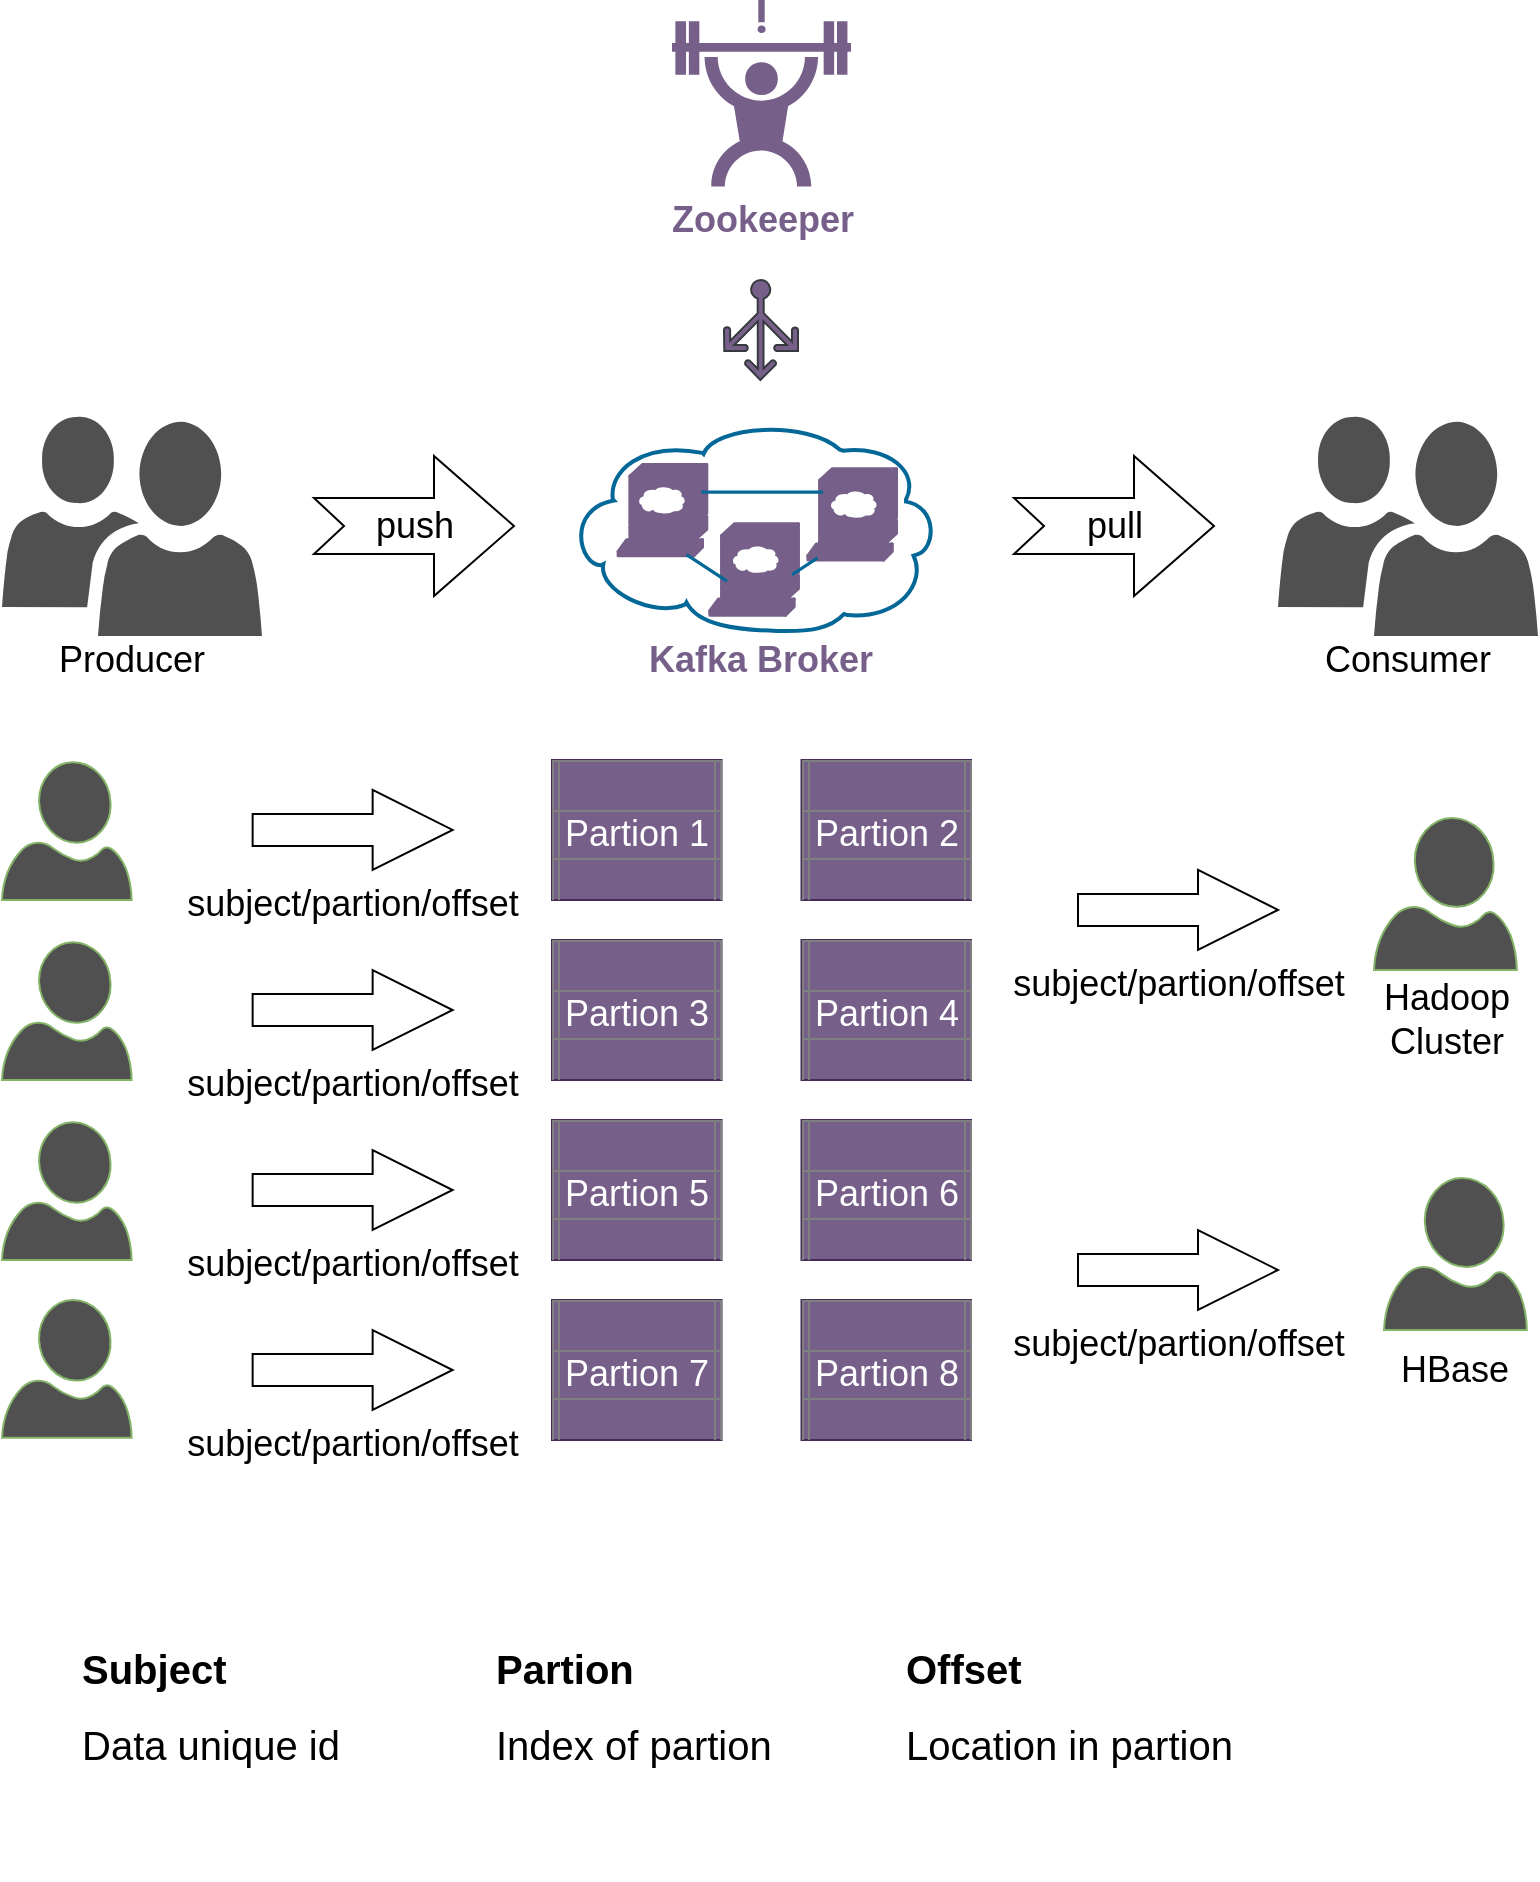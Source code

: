 <mxfile version="12.7.4" type="github">
  <diagram id="tnBvJNFLA8jh1FJiWvkt" name="Page-1">
    <mxGraphModel dx="1102" dy="533" grid="1" gridSize="10" guides="1" tooltips="1" connect="1" arrows="1" fold="1" page="1" pageScale="1" pageWidth="827" pageHeight="1169" math="0" shadow="0">
      <root>
        <mxCell id="0" />
        <mxCell id="1" parent="0" />
        <mxCell id="vn0pC_jQNNxU57VkF7Br-2" value="" style="shape=mxgraph.cisco.storage.web_cluster;html=1;dashed=0;fillColor=#76608A;strokeColor=#76608A;strokeWidth=2;verticalLabelPosition=bottom;verticalAlign=top;fontColor=#ffffff;" parent="1" vertex="1">
          <mxGeometry x="316" y="310" width="186" height="106" as="geometry" />
        </mxCell>
        <mxCell id="vn0pC_jQNNxU57VkF7Br-41" value="Producer" style="text;html=1;strokeColor=none;fillColor=none;align=center;verticalAlign=middle;whiteSpace=wrap;rounded=0;fontSize=18;" parent="1" vertex="1">
          <mxGeometry x="59" y="420" width="80" height="20" as="geometry" />
        </mxCell>
        <mxCell id="vn0pC_jQNNxU57VkF7Br-48" value="&lt;b&gt;&lt;font color=&quot;#76608a&quot;&gt;Kafka Broker&lt;/font&gt;&lt;/b&gt;" style="text;html=1;strokeColor=none;fillColor=none;align=center;verticalAlign=middle;whiteSpace=wrap;rounded=0;fontSize=18;" parent="1" vertex="1">
          <mxGeometry x="355.25" y="420" width="117" height="20" as="geometry" />
        </mxCell>
        <mxCell id="vn0pC_jQNNxU57VkF7Br-49" value="Consumer" style="text;html=1;strokeColor=none;fillColor=none;align=center;verticalAlign=middle;whiteSpace=wrap;rounded=0;fontSize=18;" parent="1" vertex="1">
          <mxGeometry x="697" y="420" width="80" height="20" as="geometry" />
        </mxCell>
        <mxCell id="vn0pC_jQNNxU57VkF7Br-51" value="push" style="html=1;shadow=0;dashed=0;align=center;verticalAlign=middle;shape=mxgraph.arrows2.arrow;dy=0.6;dx=40;notch=15;fontSize=18;" parent="1" vertex="1">
          <mxGeometry x="190" y="328" width="100" height="70" as="geometry" />
        </mxCell>
        <mxCell id="vn0pC_jQNNxU57VkF7Br-52" value="pull" style="html=1;shadow=0;dashed=0;align=center;verticalAlign=middle;shape=mxgraph.arrows2.arrow;dy=0.6;dx=40;notch=15;fontSize=18;" parent="1" vertex="1">
          <mxGeometry x="540" y="328" width="100" height="70" as="geometry" />
        </mxCell>
        <mxCell id="vn0pC_jQNNxU57VkF7Br-56" value="&lt;table border=&quot;1&quot; width=&quot;100%&quot; style=&quot;width: 100% ; height: 100% ; border-collapse: collapse&quot;&gt;&lt;tbody&gt;&lt;tr&gt;&lt;td align=&quot;center&quot;&gt;&lt;br&gt;&lt;/td&gt;&lt;td align=&quot;center&quot;&gt;&lt;br&gt;&lt;/td&gt;&lt;td align=&quot;center&quot;&gt;&lt;br&gt;&lt;/td&gt;&lt;/tr&gt;&lt;tr&gt;&lt;td align=&quot;center&quot;&gt;&lt;br&gt;&lt;/td&gt;&lt;td align=&quot;center&quot;&gt;Partion 1&lt;/td&gt;&lt;td align=&quot;center&quot;&gt;&lt;br&gt;&lt;/td&gt;&lt;/tr&gt;&lt;tr&gt;&lt;td align=&quot;center&quot;&gt;&lt;br&gt;&lt;/td&gt;&lt;td align=&quot;center&quot;&gt;&lt;br&gt;&lt;/td&gt;&lt;td align=&quot;center&quot;&gt;&lt;br&gt;&lt;/td&gt;&lt;/tr&gt;&lt;/tbody&gt;&lt;/table&gt;" style="text;html=1;strokeColor=#432D57;fillColor=#76608a;overflow=fill;fontSize=18;fontColor=#ffffff;" parent="1" vertex="1">
          <mxGeometry x="309" y="480" width="84.75" height="70" as="geometry" />
        </mxCell>
        <mxCell id="vn0pC_jQNNxU57VkF7Br-60" value="&lt;table border=&quot;1&quot; width=&quot;100%&quot; style=&quot;width: 100% ; height: 100% ; border-collapse: collapse&quot;&gt;&lt;tbody&gt;&lt;tr&gt;&lt;td align=&quot;center&quot;&gt;&lt;br&gt;&lt;/td&gt;&lt;td align=&quot;center&quot;&gt;&lt;br&gt;&lt;/td&gt;&lt;td align=&quot;center&quot;&gt;&lt;br&gt;&lt;/td&gt;&lt;/tr&gt;&lt;tr&gt;&lt;td align=&quot;center&quot;&gt;&lt;br&gt;&lt;/td&gt;&lt;td align=&quot;center&quot;&gt;Partion 3&lt;/td&gt;&lt;td align=&quot;center&quot;&gt;&lt;br&gt;&lt;/td&gt;&lt;/tr&gt;&lt;tr&gt;&lt;td align=&quot;center&quot;&gt;&lt;br&gt;&lt;/td&gt;&lt;td align=&quot;center&quot;&gt;&lt;br&gt;&lt;/td&gt;&lt;td align=&quot;center&quot;&gt;&lt;br&gt;&lt;/td&gt;&lt;/tr&gt;&lt;/tbody&gt;&lt;/table&gt;" style="text;html=1;strokeColor=#432D57;fillColor=#76608a;overflow=fill;fontSize=18;fontColor=#ffffff;" parent="1" vertex="1">
          <mxGeometry x="309" y="570" width="84.75" height="70" as="geometry" />
        </mxCell>
        <mxCell id="vn0pC_jQNNxU57VkF7Br-61" value="&lt;table border=&quot;1&quot; width=&quot;100%&quot; style=&quot;width: 100% ; height: 100% ; border-collapse: collapse&quot;&gt;&lt;tbody&gt;&lt;tr&gt;&lt;td align=&quot;center&quot;&gt;&lt;br&gt;&lt;/td&gt;&lt;td align=&quot;center&quot;&gt;&lt;br&gt;&lt;/td&gt;&lt;td align=&quot;center&quot;&gt;&lt;br&gt;&lt;/td&gt;&lt;/tr&gt;&lt;tr&gt;&lt;td align=&quot;center&quot;&gt;&lt;br&gt;&lt;/td&gt;&lt;td align=&quot;center&quot;&gt;Partion 5&lt;/td&gt;&lt;td align=&quot;center&quot;&gt;&lt;br&gt;&lt;/td&gt;&lt;/tr&gt;&lt;tr&gt;&lt;td align=&quot;center&quot;&gt;&lt;br&gt;&lt;/td&gt;&lt;td align=&quot;center&quot;&gt;&lt;br&gt;&lt;/td&gt;&lt;td align=&quot;center&quot;&gt;&lt;br&gt;&lt;/td&gt;&lt;/tr&gt;&lt;/tbody&gt;&lt;/table&gt;" style="text;html=1;strokeColor=#432D57;fillColor=#76608a;overflow=fill;fontSize=18;fontColor=#ffffff;" parent="1" vertex="1">
          <mxGeometry x="309" y="660" width="84.75" height="70" as="geometry" />
        </mxCell>
        <mxCell id="vn0pC_jQNNxU57VkF7Br-62" value="&lt;table border=&quot;1&quot; width=&quot;100%&quot; style=&quot;width: 100% ; height: 100% ; border-collapse: collapse&quot;&gt;&lt;tbody&gt;&lt;tr&gt;&lt;td align=&quot;center&quot;&gt;&lt;br&gt;&lt;/td&gt;&lt;td align=&quot;center&quot;&gt;&lt;br&gt;&lt;/td&gt;&lt;td align=&quot;center&quot;&gt;&lt;br&gt;&lt;/td&gt;&lt;/tr&gt;&lt;tr&gt;&lt;td align=&quot;center&quot;&gt;&lt;br&gt;&lt;/td&gt;&lt;td align=&quot;center&quot;&gt;Partion 7&lt;/td&gt;&lt;td align=&quot;center&quot;&gt;&lt;br&gt;&lt;/td&gt;&lt;/tr&gt;&lt;tr&gt;&lt;td align=&quot;center&quot;&gt;&lt;br&gt;&lt;/td&gt;&lt;td align=&quot;center&quot;&gt;&lt;br&gt;&lt;/td&gt;&lt;td align=&quot;center&quot;&gt;&lt;br&gt;&lt;/td&gt;&lt;/tr&gt;&lt;/tbody&gt;&lt;/table&gt;" style="text;html=1;strokeColor=#432D57;fillColor=#76608a;overflow=fill;fontSize=18;fontColor=#ffffff;" parent="1" vertex="1">
          <mxGeometry x="309" y="750" width="84.75" height="70" as="geometry" />
        </mxCell>
        <mxCell id="vn0pC_jQNNxU57VkF7Br-63" value="&lt;table border=&quot;1&quot; width=&quot;100%&quot; style=&quot;width: 100% ; height: 100% ; border-collapse: collapse&quot;&gt;&lt;tbody&gt;&lt;tr&gt;&lt;td align=&quot;center&quot;&gt;&lt;br&gt;&lt;/td&gt;&lt;td align=&quot;center&quot;&gt;&lt;br&gt;&lt;/td&gt;&lt;td align=&quot;center&quot;&gt;&lt;br&gt;&lt;/td&gt;&lt;/tr&gt;&lt;tr&gt;&lt;td align=&quot;center&quot;&gt;&lt;br&gt;&lt;/td&gt;&lt;td align=&quot;center&quot;&gt;Partion 2&lt;/td&gt;&lt;td align=&quot;center&quot;&gt;&lt;br&gt;&lt;/td&gt;&lt;/tr&gt;&lt;tr&gt;&lt;td align=&quot;center&quot;&gt;&lt;br&gt;&lt;/td&gt;&lt;td align=&quot;center&quot;&gt;&lt;br&gt;&lt;/td&gt;&lt;td align=&quot;center&quot;&gt;&lt;br&gt;&lt;/td&gt;&lt;/tr&gt;&lt;/tbody&gt;&lt;/table&gt;" style="text;html=1;strokeColor=#432D57;fillColor=#76608a;overflow=fill;fontSize=18;fontColor=#ffffff;" parent="1" vertex="1">
          <mxGeometry x="433.75" y="480" width="84.75" height="70" as="geometry" />
        </mxCell>
        <mxCell id="vn0pC_jQNNxU57VkF7Br-64" value="&lt;table border=&quot;1&quot; width=&quot;100%&quot; style=&quot;width: 100% ; height: 100% ; border-collapse: collapse&quot;&gt;&lt;tbody&gt;&lt;tr&gt;&lt;td align=&quot;center&quot;&gt;&lt;br&gt;&lt;/td&gt;&lt;td align=&quot;center&quot;&gt;&lt;br&gt;&lt;/td&gt;&lt;td align=&quot;center&quot;&gt;&lt;br&gt;&lt;/td&gt;&lt;/tr&gt;&lt;tr&gt;&lt;td align=&quot;center&quot;&gt;&lt;br&gt;&lt;/td&gt;&lt;td align=&quot;center&quot;&gt;Partion 4&lt;/td&gt;&lt;td align=&quot;center&quot;&gt;&lt;br&gt;&lt;/td&gt;&lt;/tr&gt;&lt;tr&gt;&lt;td align=&quot;center&quot;&gt;&lt;br&gt;&lt;/td&gt;&lt;td align=&quot;center&quot;&gt;&lt;br&gt;&lt;/td&gt;&lt;td align=&quot;center&quot;&gt;&lt;br&gt;&lt;/td&gt;&lt;/tr&gt;&lt;/tbody&gt;&lt;/table&gt;" style="text;html=1;strokeColor=#432D57;fillColor=#76608a;overflow=fill;fontSize=18;fontColor=#ffffff;" parent="1" vertex="1">
          <mxGeometry x="433.75" y="570" width="84.75" height="70" as="geometry" />
        </mxCell>
        <mxCell id="vn0pC_jQNNxU57VkF7Br-65" value="&lt;table border=&quot;1&quot; width=&quot;100%&quot; style=&quot;width: 100% ; height: 100% ; border-collapse: collapse&quot;&gt;&lt;tbody&gt;&lt;tr&gt;&lt;td align=&quot;center&quot;&gt;&lt;br&gt;&lt;/td&gt;&lt;td align=&quot;center&quot;&gt;&lt;br&gt;&lt;/td&gt;&lt;td align=&quot;center&quot;&gt;&lt;br&gt;&lt;/td&gt;&lt;/tr&gt;&lt;tr&gt;&lt;td align=&quot;center&quot;&gt;&lt;br&gt;&lt;/td&gt;&lt;td align=&quot;center&quot;&gt;Partion 6&lt;/td&gt;&lt;td align=&quot;center&quot;&gt;&lt;br&gt;&lt;/td&gt;&lt;/tr&gt;&lt;tr&gt;&lt;td align=&quot;center&quot;&gt;&lt;br&gt;&lt;/td&gt;&lt;td align=&quot;center&quot;&gt;&lt;br&gt;&lt;/td&gt;&lt;td align=&quot;center&quot;&gt;&lt;br&gt;&lt;/td&gt;&lt;/tr&gt;&lt;/tbody&gt;&lt;/table&gt;" style="text;html=1;strokeColor=#432D57;fillColor=#76608a;overflow=fill;fontSize=18;fontColor=#ffffff;" parent="1" vertex="1">
          <mxGeometry x="433.75" y="660" width="84.75" height="70" as="geometry" />
        </mxCell>
        <mxCell id="vn0pC_jQNNxU57VkF7Br-66" value="&lt;table border=&quot;1&quot; width=&quot;100%&quot; style=&quot;width: 100% ; height: 100% ; border-collapse: collapse&quot;&gt;&lt;tbody&gt;&lt;tr&gt;&lt;td align=&quot;center&quot;&gt;&lt;br&gt;&lt;/td&gt;&lt;td align=&quot;center&quot;&gt;&lt;br&gt;&lt;/td&gt;&lt;td align=&quot;center&quot;&gt;&lt;br&gt;&lt;/td&gt;&lt;/tr&gt;&lt;tr&gt;&lt;td align=&quot;center&quot;&gt;&lt;br&gt;&lt;/td&gt;&lt;td align=&quot;center&quot;&gt;Partion 8&lt;/td&gt;&lt;td align=&quot;center&quot;&gt;&lt;br&gt;&lt;/td&gt;&lt;/tr&gt;&lt;tr&gt;&lt;td align=&quot;center&quot;&gt;&lt;br&gt;&lt;/td&gt;&lt;td align=&quot;center&quot;&gt;&lt;br&gt;&lt;/td&gt;&lt;td align=&quot;center&quot;&gt;&lt;br&gt;&lt;/td&gt;&lt;/tr&gt;&lt;/tbody&gt;&lt;/table&gt;" style="text;html=1;strokeColor=#432D57;fillColor=#76608a;overflow=fill;fontSize=18;fontColor=#ffffff;" parent="1" vertex="1">
          <mxGeometry x="433.75" y="750" width="84.75" height="70" as="geometry" />
        </mxCell>
        <mxCell id="vn0pC_jQNNxU57VkF7Br-71" value="subject/partion/offset" style="verticalLabelPosition=bottom;verticalAlign=top;html=1;strokeWidth=1;shape=mxgraph.arrows2.arrow;dy=0.6;dx=40;notch=0;fontSize=18;" parent="1" vertex="1">
          <mxGeometry x="159.32" y="494.99" width="100" height="40" as="geometry" />
        </mxCell>
        <mxCell id="vn0pC_jQNNxU57VkF7Br-79" value="subject/partion/offset" style="verticalLabelPosition=bottom;verticalAlign=top;html=1;strokeWidth=1;shape=mxgraph.arrows2.arrow;dy=0.6;dx=40;notch=0;fontSize=18;" parent="1" vertex="1">
          <mxGeometry x="159.32" y="585" width="100" height="40" as="geometry" />
        </mxCell>
        <mxCell id="vn0pC_jQNNxU57VkF7Br-80" value="subject/partion/offset" style="verticalLabelPosition=bottom;verticalAlign=top;html=1;strokeWidth=1;shape=mxgraph.arrows2.arrow;dy=0.6;dx=40;notch=0;fontSize=18;" parent="1" vertex="1">
          <mxGeometry x="159.32" y="675" width="100" height="40" as="geometry" />
        </mxCell>
        <mxCell id="vn0pC_jQNNxU57VkF7Br-81" value="subject/partion/offset" style="verticalLabelPosition=bottom;verticalAlign=top;html=1;strokeWidth=1;shape=mxgraph.arrows2.arrow;dy=0.6;dx=40;notch=0;fontSize=18;" parent="1" vertex="1">
          <mxGeometry x="159.32" y="765" width="100" height="40" as="geometry" />
        </mxCell>
        <mxCell id="vn0pC_jQNNxU57VkF7Br-86" value="subject/partion/offset" style="verticalLabelPosition=bottom;verticalAlign=top;html=1;strokeWidth=1;shape=mxgraph.arrows2.arrow;dy=0.6;dx=40;notch=0;fontSize=18;" parent="1" vertex="1">
          <mxGeometry x="572" y="534.99" width="100" height="40" as="geometry" />
        </mxCell>
        <mxCell id="vn0pC_jQNNxU57VkF7Br-87" value="subject/partion/offset" style="verticalLabelPosition=bottom;verticalAlign=top;html=1;strokeWidth=1;shape=mxgraph.arrows2.arrow;dy=0.6;dx=40;notch=0;fontSize=18;" parent="1" vertex="1">
          <mxGeometry x="572" y="715" width="100" height="40" as="geometry" />
        </mxCell>
        <mxCell id="vn0pC_jQNNxU57VkF7Br-90" value="&lt;h1 style=&quot;font-size: 20px&quot;&gt;Subject&lt;/h1&gt;&lt;div style=&quot;font-size: 20px&quot;&gt;&lt;font style=&quot;font-size: 20px&quot;&gt;Data unique id&lt;/font&gt;&lt;/div&gt;" style="text;html=1;strokeColor=none;fillColor=none;spacing=5;spacingTop=-20;whiteSpace=wrap;overflow=hidden;rounded=0;fontSize=18;" parent="1" vertex="1">
          <mxGeometry x="69.32" y="920" width="190" height="120" as="geometry" />
        </mxCell>
        <mxCell id="vn0pC_jQNNxU57VkF7Br-92" value="&lt;h1 style=&quot;font-size: 20px&quot;&gt;&lt;font style=&quot;font-size: 20px&quot;&gt;Partion&lt;/font&gt;&lt;/h1&gt;&lt;div style=&quot;font-size: 20px&quot;&gt;&lt;font style=&quot;font-size: 20px&quot;&gt;Index of partion&lt;/font&gt;&lt;/div&gt;" style="text;html=1;strokeColor=none;fillColor=none;spacing=5;spacingTop=-20;whiteSpace=wrap;overflow=hidden;rounded=0;fontSize=18;" parent="1" vertex="1">
          <mxGeometry x="276" y="920" width="190" height="120" as="geometry" />
        </mxCell>
        <mxCell id="vn0pC_jQNNxU57VkF7Br-93" value="&lt;h1 style=&quot;font-size: 20px&quot;&gt;&lt;font style=&quot;font-size: 20px&quot;&gt;Offset&lt;/font&gt;&lt;/h1&gt;&lt;div style=&quot;font-size: 20px&quot;&gt;&lt;font style=&quot;font-size: 20px&quot;&gt;Location in partion&lt;/font&gt;&lt;/div&gt;" style="text;html=1;strokeColor=none;fillColor=none;spacing=5;spacingTop=-20;whiteSpace=wrap;overflow=hidden;rounded=0;fontSize=18;" parent="1" vertex="1">
          <mxGeometry x="481" y="920" width="190" height="120" as="geometry" />
        </mxCell>
        <mxCell id="bwRhajFnjXBrmEJf6pVS-1" value="&lt;font style=&quot;font-size: 18px&quot;&gt;Hadoop&lt;br&gt;Cluster&lt;/font&gt;" style="text;html=1;align=center;verticalAlign=middle;resizable=0;points=[];autosize=1;" parent="1" vertex="1">
          <mxGeometry x="715.7" y="590" width="80" height="40" as="geometry" />
        </mxCell>
        <mxCell id="bwRhajFnjXBrmEJf6pVS-2" value="&lt;font style=&quot;font-size: 18px&quot;&gt;HBase&lt;/font&gt;" style="text;html=1;align=center;verticalAlign=middle;resizable=0;points=[];autosize=1;" parent="1" vertex="1">
          <mxGeometry x="725" y="775" width="70" height="20" as="geometry" />
        </mxCell>
        <mxCell id="bwRhajFnjXBrmEJf6pVS-5" value="" style="aspect=fixed;pointerEvents=1;shadow=0;dashed=0;html=1;strokeColor=#82b366;labelPosition=center;verticalLabelPosition=bottom;verticalAlign=top;align=center;fillColor=#505050;shape=mxgraph.azure.user" parent="1" vertex="1">
          <mxGeometry x="725" y="689.04" width="71.4" height="75.96" as="geometry" />
        </mxCell>
        <mxCell id="bwRhajFnjXBrmEJf6pVS-6" value="" style="aspect=fixed;pointerEvents=1;shadow=0;dashed=0;html=1;strokeColor=#82b366;labelPosition=center;verticalLabelPosition=bottom;verticalAlign=top;align=center;fillColor=#505050;shape=mxgraph.azure.user" parent="1" vertex="1">
          <mxGeometry x="720" y="509" width="71.4" height="75.96" as="geometry" />
        </mxCell>
        <mxCell id="bwRhajFnjXBrmEJf6pVS-8" value="" style="aspect=fixed;pointerEvents=1;shadow=0;dashed=0;html=1;strokeColor=#82b366;labelPosition=center;verticalLabelPosition=bottom;verticalAlign=top;align=center;fillColor=#505050;shape=mxgraph.azure.user" parent="1" vertex="1">
          <mxGeometry x="34" y="481.07" width="64.8" height="68.93" as="geometry" />
        </mxCell>
        <mxCell id="bwRhajFnjXBrmEJf6pVS-15" value="&lt;font color=&quot;#76608a&quot; style=&quot;font-size: 18px&quot;&gt;&lt;b&gt;Zookeeper&lt;/b&gt;&lt;/font&gt;" style="aspect=fixed;pointerEvents=1;shadow=0;dashed=0;html=1;strokeColor=none;labelPosition=center;verticalLabelPosition=bottom;verticalAlign=top;align=center;fillColor=#76608A;shape=mxgraph.mscae.enterprise.load_testing" parent="1" vertex="1">
          <mxGeometry x="369" y="100" width="89.5" height="93.23" as="geometry" />
        </mxCell>
        <mxCell id="bwRhajFnjXBrmEJf6pVS-19" value="" style="aspect=fixed;pointerEvents=1;shadow=0;dashed=0;html=1;strokeColor=#36393d;labelPosition=center;verticalLabelPosition=bottom;verticalAlign=top;align=center;fillColor=#76608A;shape=mxgraph.azure.load_balancer_generic" parent="1" vertex="1">
          <mxGeometry x="395" y="240" width="37" height="50" as="geometry" />
        </mxCell>
        <mxCell id="bwRhajFnjXBrmEJf6pVS-20" value="" style="pointerEvents=1;shadow=0;dashed=0;html=1;strokeColor=none;labelPosition=center;verticalLabelPosition=bottom;verticalAlign=top;align=center;fillColor=#505050;shape=mxgraph.mscae.intune.user_group" parent="1" vertex="1">
          <mxGeometry x="34" y="308" width="130" height="110" as="geometry" />
        </mxCell>
        <mxCell id="bwRhajFnjXBrmEJf6pVS-21" value="" style="pointerEvents=1;shadow=0;dashed=0;html=1;strokeColor=none;labelPosition=center;verticalLabelPosition=bottom;verticalAlign=top;align=center;fillColor=#505050;shape=mxgraph.mscae.intune.user_group" parent="1" vertex="1">
          <mxGeometry x="672" y="308" width="130" height="110" as="geometry" />
        </mxCell>
        <mxCell id="bwRhajFnjXBrmEJf6pVS-27" value="" style="aspect=fixed;pointerEvents=1;shadow=0;dashed=0;html=1;strokeColor=#82b366;labelPosition=center;verticalLabelPosition=bottom;verticalAlign=top;align=center;fillColor=#505050;shape=mxgraph.azure.user" parent="1" vertex="1">
          <mxGeometry x="34" y="571.07" width="64.8" height="68.93" as="geometry" />
        </mxCell>
        <mxCell id="bwRhajFnjXBrmEJf6pVS-28" value="" style="aspect=fixed;pointerEvents=1;shadow=0;dashed=0;html=1;strokeColor=#82b366;labelPosition=center;verticalLabelPosition=bottom;verticalAlign=top;align=center;fillColor=#505050;shape=mxgraph.azure.user" parent="1" vertex="1">
          <mxGeometry x="34" y="661.07" width="64.8" height="68.93" as="geometry" />
        </mxCell>
        <mxCell id="bwRhajFnjXBrmEJf6pVS-29" value="" style="aspect=fixed;pointerEvents=1;shadow=0;dashed=0;html=1;strokeColor=#82b366;labelPosition=center;verticalLabelPosition=bottom;verticalAlign=top;align=center;fillColor=#505050;shape=mxgraph.azure.user" parent="1" vertex="1">
          <mxGeometry x="34" y="750.0" width="64.8" height="68.93" as="geometry" />
        </mxCell>
      </root>
    </mxGraphModel>
  </diagram>
</mxfile>
